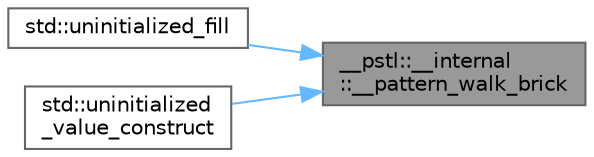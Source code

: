digraph "__pstl::__internal::__pattern_walk_brick"
{
 // LATEX_PDF_SIZE
  bgcolor="transparent";
  edge [fontname=Helvetica,fontsize=10,labelfontname=Helvetica,labelfontsize=10];
  node [fontname=Helvetica,fontsize=10,shape=box,height=0.2,width=0.4];
  rankdir="RL";
  Node1 [id="Node000001",label="__pstl::__internal\l::__pattern_walk_brick",height=0.2,width=0.4,color="gray40", fillcolor="grey60", style="filled", fontcolor="black",tooltip=" "];
  Node1 -> Node2 [id="edge3_Node000001_Node000002",dir="back",color="steelblue1",style="solid",tooltip=" "];
  Node2 [id="Node000002",label="std::uninitialized_fill",height=0.2,width=0.4,color="grey40", fillcolor="white", style="filled",URL="$namespacestd.html#a10e163c934df1d0793031027dd113f45",tooltip=" "];
  Node1 -> Node3 [id="edge4_Node000001_Node000003",dir="back",color="steelblue1",style="solid",tooltip=" "];
  Node3 [id="Node000003",label="std::uninitialized\l_value_construct",height=0.2,width=0.4,color="grey40", fillcolor="white", style="filled",URL="$namespacestd.html#a08ede7ab702bb5649a587b656f0e0c2c",tooltip=" "];
}
